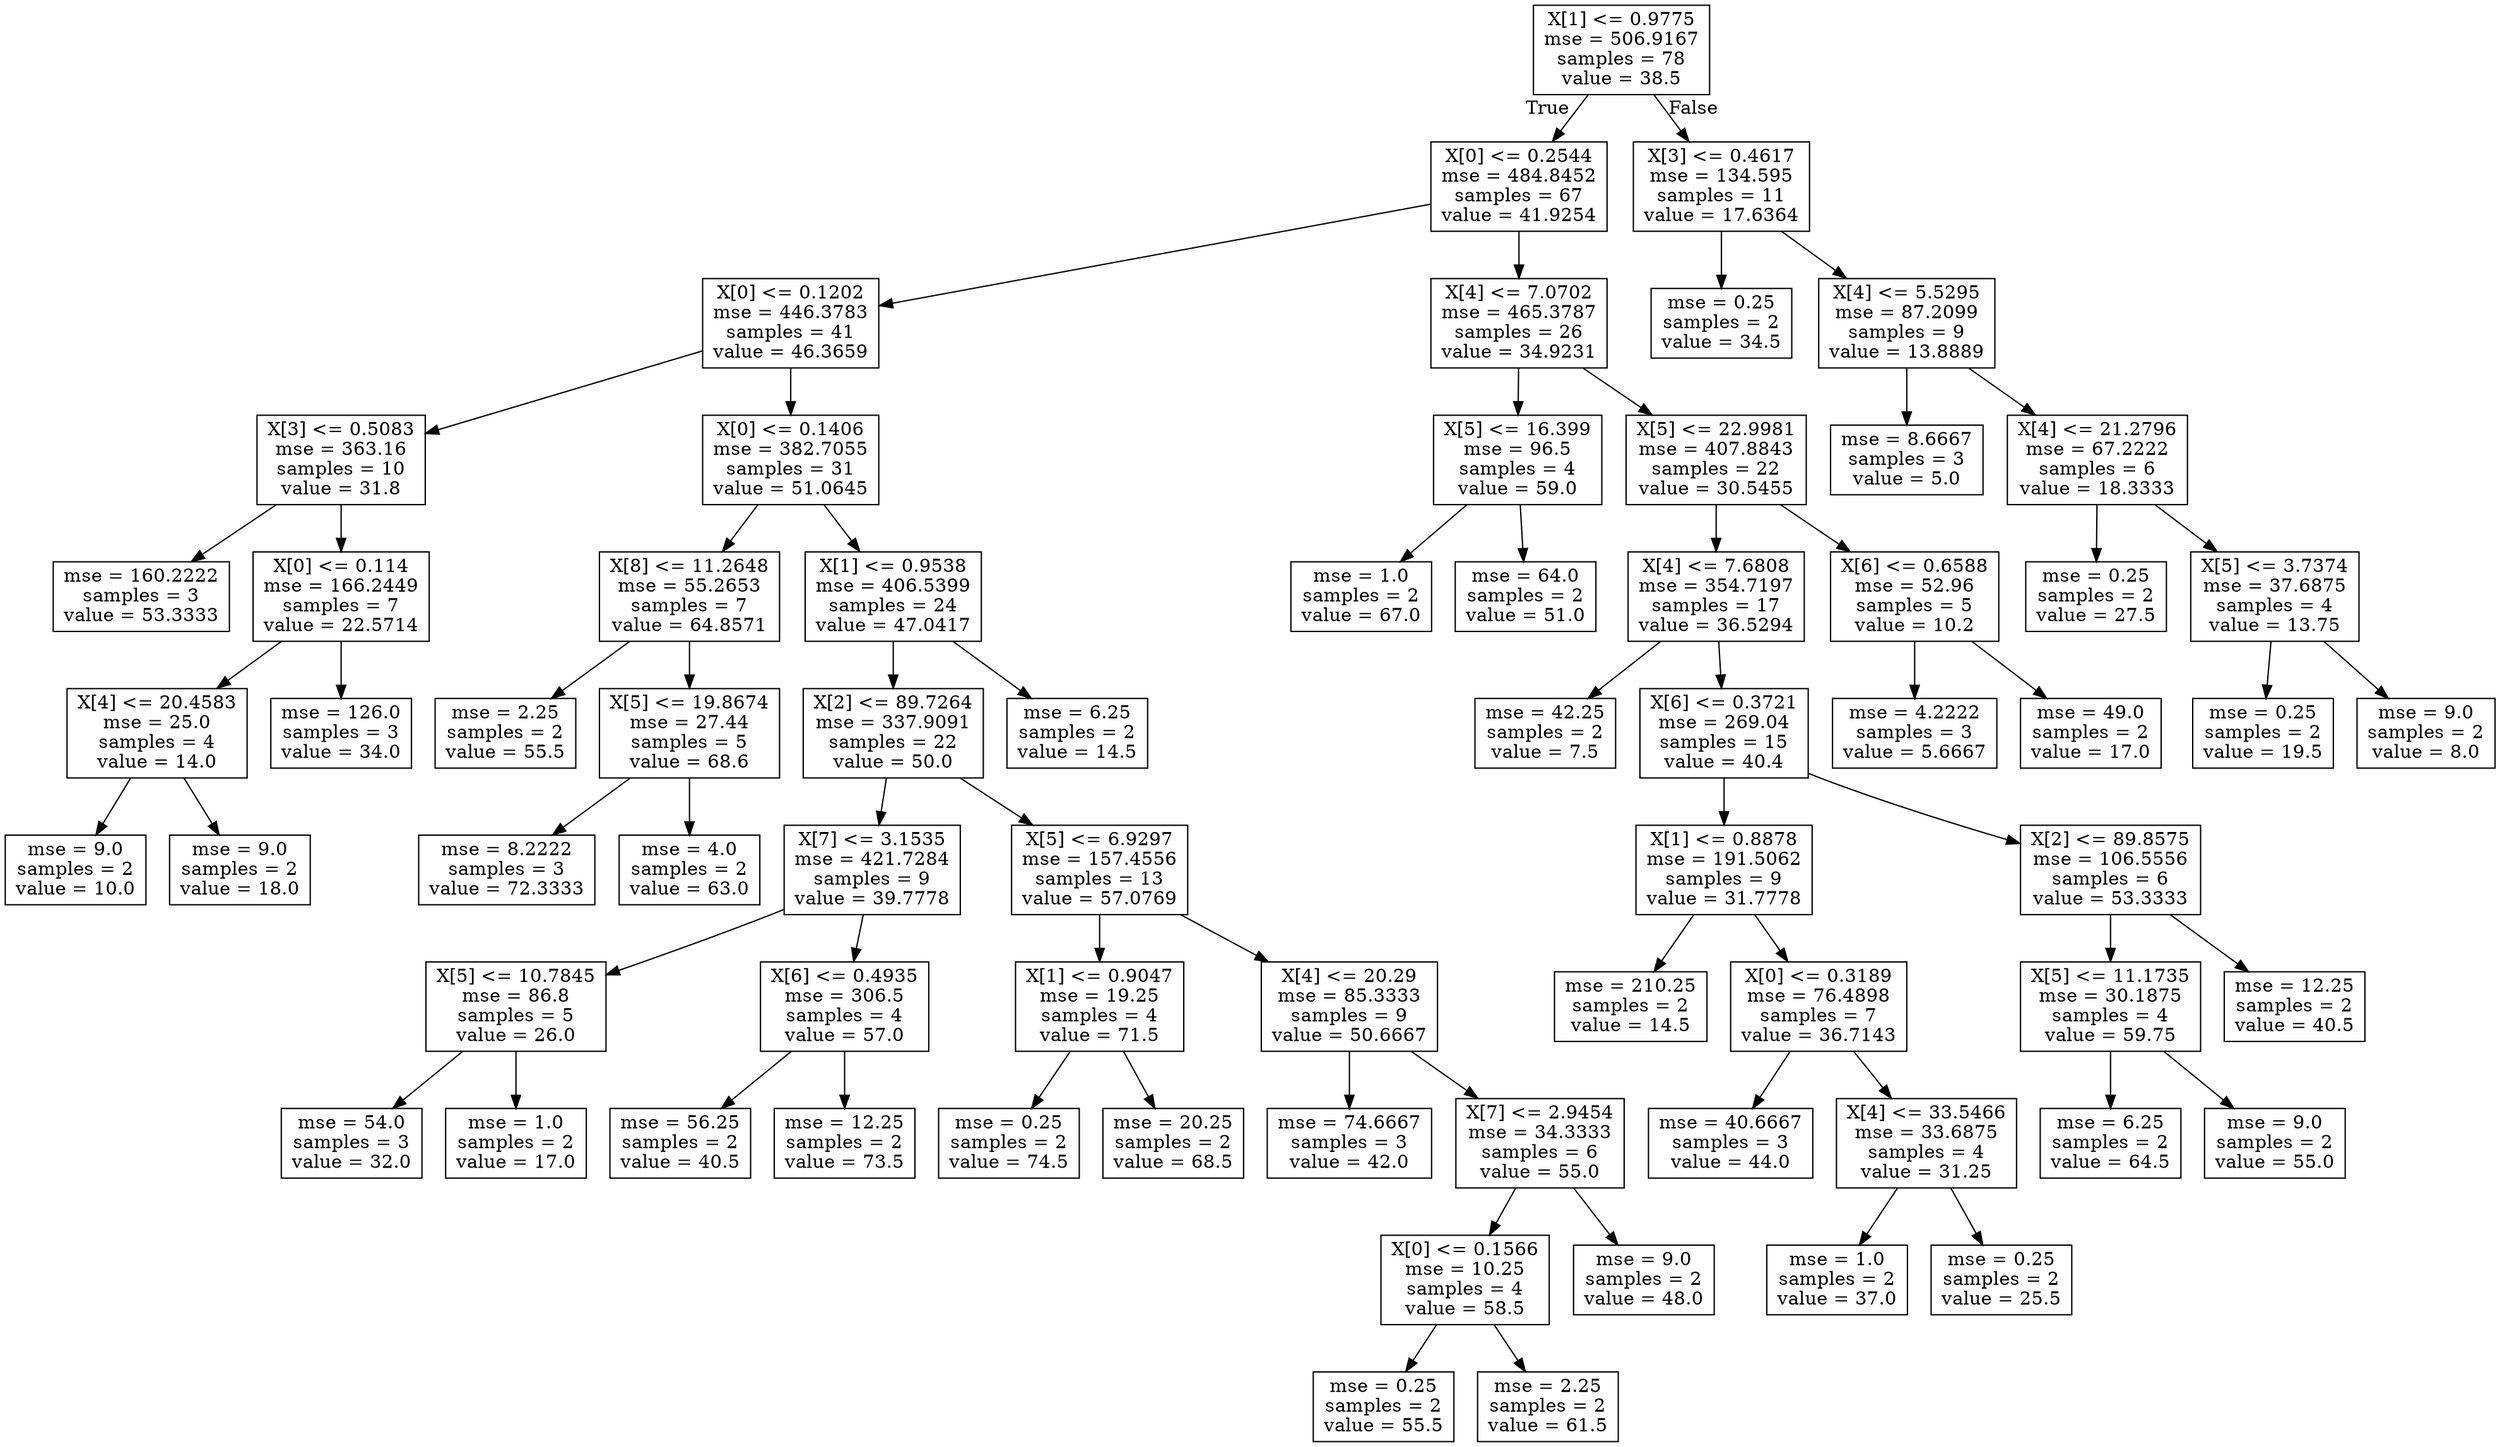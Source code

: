 digraph Tree {
node [shape=box] ;
0 [label="X[1] <= 0.9775\nmse = 506.9167\nsamples = 78\nvalue = 38.5"] ;
1 [label="X[0] <= 0.2544\nmse = 484.8452\nsamples = 67\nvalue = 41.9254"] ;
0 -> 1 [labeldistance=2.5, labelangle=45, headlabel="True"] ;
2 [label="X[0] <= 0.1202\nmse = 446.3783\nsamples = 41\nvalue = 46.3659"] ;
1 -> 2 ;
3 [label="X[3] <= 0.5083\nmse = 363.16\nsamples = 10\nvalue = 31.8"] ;
2 -> 3 ;
4 [label="mse = 160.2222\nsamples = 3\nvalue = 53.3333"] ;
3 -> 4 ;
5 [label="X[0] <= 0.114\nmse = 166.2449\nsamples = 7\nvalue = 22.5714"] ;
3 -> 5 ;
6 [label="X[4] <= 20.4583\nmse = 25.0\nsamples = 4\nvalue = 14.0"] ;
5 -> 6 ;
7 [label="mse = 9.0\nsamples = 2\nvalue = 10.0"] ;
6 -> 7 ;
8 [label="mse = 9.0\nsamples = 2\nvalue = 18.0"] ;
6 -> 8 ;
9 [label="mse = 126.0\nsamples = 3\nvalue = 34.0"] ;
5 -> 9 ;
10 [label="X[0] <= 0.1406\nmse = 382.7055\nsamples = 31\nvalue = 51.0645"] ;
2 -> 10 ;
11 [label="X[8] <= 11.2648\nmse = 55.2653\nsamples = 7\nvalue = 64.8571"] ;
10 -> 11 ;
12 [label="mse = 2.25\nsamples = 2\nvalue = 55.5"] ;
11 -> 12 ;
13 [label="X[5] <= 19.8674\nmse = 27.44\nsamples = 5\nvalue = 68.6"] ;
11 -> 13 ;
14 [label="mse = 8.2222\nsamples = 3\nvalue = 72.3333"] ;
13 -> 14 ;
15 [label="mse = 4.0\nsamples = 2\nvalue = 63.0"] ;
13 -> 15 ;
16 [label="X[1] <= 0.9538\nmse = 406.5399\nsamples = 24\nvalue = 47.0417"] ;
10 -> 16 ;
17 [label="X[2] <= 89.7264\nmse = 337.9091\nsamples = 22\nvalue = 50.0"] ;
16 -> 17 ;
18 [label="X[7] <= 3.1535\nmse = 421.7284\nsamples = 9\nvalue = 39.7778"] ;
17 -> 18 ;
19 [label="X[5] <= 10.7845\nmse = 86.8\nsamples = 5\nvalue = 26.0"] ;
18 -> 19 ;
20 [label="mse = 54.0\nsamples = 3\nvalue = 32.0"] ;
19 -> 20 ;
21 [label="mse = 1.0\nsamples = 2\nvalue = 17.0"] ;
19 -> 21 ;
22 [label="X[6] <= 0.4935\nmse = 306.5\nsamples = 4\nvalue = 57.0"] ;
18 -> 22 ;
23 [label="mse = 56.25\nsamples = 2\nvalue = 40.5"] ;
22 -> 23 ;
24 [label="mse = 12.25\nsamples = 2\nvalue = 73.5"] ;
22 -> 24 ;
25 [label="X[5] <= 6.9297\nmse = 157.4556\nsamples = 13\nvalue = 57.0769"] ;
17 -> 25 ;
26 [label="X[1] <= 0.9047\nmse = 19.25\nsamples = 4\nvalue = 71.5"] ;
25 -> 26 ;
27 [label="mse = 0.25\nsamples = 2\nvalue = 74.5"] ;
26 -> 27 ;
28 [label="mse = 20.25\nsamples = 2\nvalue = 68.5"] ;
26 -> 28 ;
29 [label="X[4] <= 20.29\nmse = 85.3333\nsamples = 9\nvalue = 50.6667"] ;
25 -> 29 ;
30 [label="mse = 74.6667\nsamples = 3\nvalue = 42.0"] ;
29 -> 30 ;
31 [label="X[7] <= 2.9454\nmse = 34.3333\nsamples = 6\nvalue = 55.0"] ;
29 -> 31 ;
32 [label="X[0] <= 0.1566\nmse = 10.25\nsamples = 4\nvalue = 58.5"] ;
31 -> 32 ;
33 [label="mse = 0.25\nsamples = 2\nvalue = 55.5"] ;
32 -> 33 ;
34 [label="mse = 2.25\nsamples = 2\nvalue = 61.5"] ;
32 -> 34 ;
35 [label="mse = 9.0\nsamples = 2\nvalue = 48.0"] ;
31 -> 35 ;
36 [label="mse = 6.25\nsamples = 2\nvalue = 14.5"] ;
16 -> 36 ;
37 [label="X[4] <= 7.0702\nmse = 465.3787\nsamples = 26\nvalue = 34.9231"] ;
1 -> 37 ;
38 [label="X[5] <= 16.399\nmse = 96.5\nsamples = 4\nvalue = 59.0"] ;
37 -> 38 ;
39 [label="mse = 1.0\nsamples = 2\nvalue = 67.0"] ;
38 -> 39 ;
40 [label="mse = 64.0\nsamples = 2\nvalue = 51.0"] ;
38 -> 40 ;
41 [label="X[5] <= 22.9981\nmse = 407.8843\nsamples = 22\nvalue = 30.5455"] ;
37 -> 41 ;
42 [label="X[4] <= 7.6808\nmse = 354.7197\nsamples = 17\nvalue = 36.5294"] ;
41 -> 42 ;
43 [label="mse = 42.25\nsamples = 2\nvalue = 7.5"] ;
42 -> 43 ;
44 [label="X[6] <= 0.3721\nmse = 269.04\nsamples = 15\nvalue = 40.4"] ;
42 -> 44 ;
45 [label="X[1] <= 0.8878\nmse = 191.5062\nsamples = 9\nvalue = 31.7778"] ;
44 -> 45 ;
46 [label="mse = 210.25\nsamples = 2\nvalue = 14.5"] ;
45 -> 46 ;
47 [label="X[0] <= 0.3189\nmse = 76.4898\nsamples = 7\nvalue = 36.7143"] ;
45 -> 47 ;
48 [label="mse = 40.6667\nsamples = 3\nvalue = 44.0"] ;
47 -> 48 ;
49 [label="X[4] <= 33.5466\nmse = 33.6875\nsamples = 4\nvalue = 31.25"] ;
47 -> 49 ;
50 [label="mse = 1.0\nsamples = 2\nvalue = 37.0"] ;
49 -> 50 ;
51 [label="mse = 0.25\nsamples = 2\nvalue = 25.5"] ;
49 -> 51 ;
52 [label="X[2] <= 89.8575\nmse = 106.5556\nsamples = 6\nvalue = 53.3333"] ;
44 -> 52 ;
53 [label="X[5] <= 11.1735\nmse = 30.1875\nsamples = 4\nvalue = 59.75"] ;
52 -> 53 ;
54 [label="mse = 6.25\nsamples = 2\nvalue = 64.5"] ;
53 -> 54 ;
55 [label="mse = 9.0\nsamples = 2\nvalue = 55.0"] ;
53 -> 55 ;
56 [label="mse = 12.25\nsamples = 2\nvalue = 40.5"] ;
52 -> 56 ;
57 [label="X[6] <= 0.6588\nmse = 52.96\nsamples = 5\nvalue = 10.2"] ;
41 -> 57 ;
58 [label="mse = 4.2222\nsamples = 3\nvalue = 5.6667"] ;
57 -> 58 ;
59 [label="mse = 49.0\nsamples = 2\nvalue = 17.0"] ;
57 -> 59 ;
60 [label="X[3] <= 0.4617\nmse = 134.595\nsamples = 11\nvalue = 17.6364"] ;
0 -> 60 [labeldistance=2.5, labelangle=-45, headlabel="False"] ;
61 [label="mse = 0.25\nsamples = 2\nvalue = 34.5"] ;
60 -> 61 ;
62 [label="X[4] <= 5.5295\nmse = 87.2099\nsamples = 9\nvalue = 13.8889"] ;
60 -> 62 ;
63 [label="mse = 8.6667\nsamples = 3\nvalue = 5.0"] ;
62 -> 63 ;
64 [label="X[4] <= 21.2796\nmse = 67.2222\nsamples = 6\nvalue = 18.3333"] ;
62 -> 64 ;
65 [label="mse = 0.25\nsamples = 2\nvalue = 27.5"] ;
64 -> 65 ;
66 [label="X[5] <= 3.7374\nmse = 37.6875\nsamples = 4\nvalue = 13.75"] ;
64 -> 66 ;
67 [label="mse = 0.25\nsamples = 2\nvalue = 19.5"] ;
66 -> 67 ;
68 [label="mse = 9.0\nsamples = 2\nvalue = 8.0"] ;
66 -> 68 ;
}